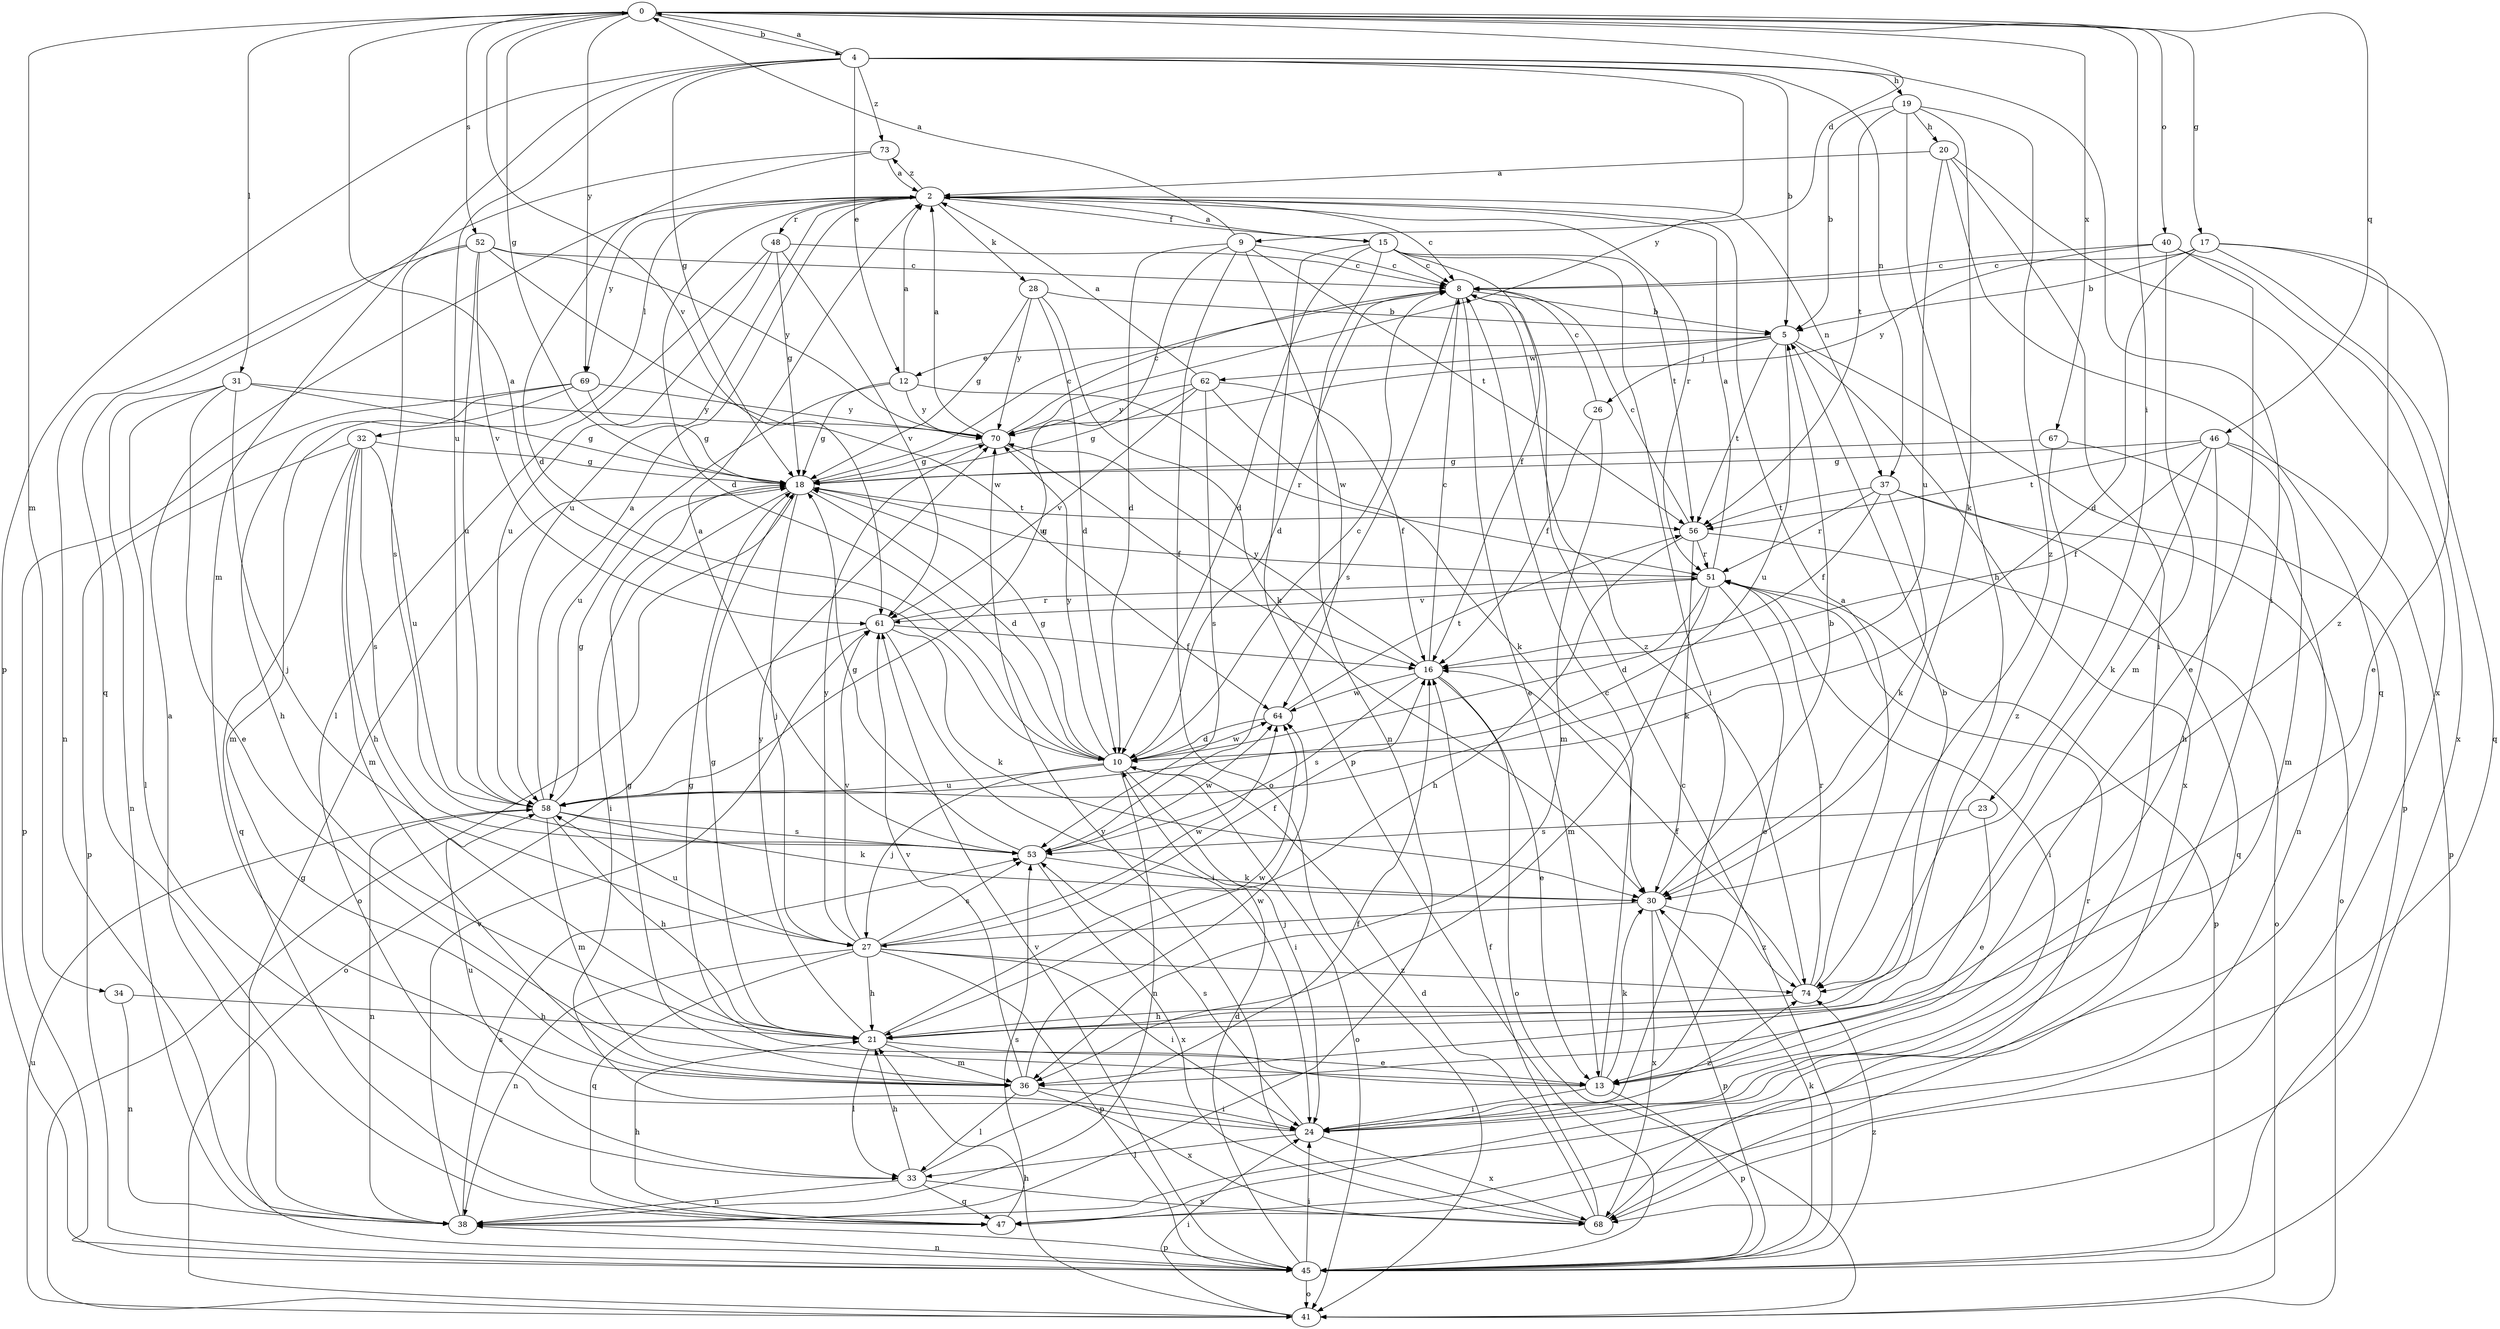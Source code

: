 strict digraph  {
0;
2;
4;
5;
8;
9;
10;
12;
13;
15;
16;
17;
18;
19;
20;
21;
23;
24;
26;
27;
28;
30;
31;
32;
33;
34;
36;
37;
38;
40;
41;
45;
46;
47;
48;
51;
52;
53;
56;
58;
61;
62;
64;
67;
68;
69;
70;
73;
74;
0 -> 4  [label=b];
0 -> 9  [label=d];
0 -> 17  [label=g];
0 -> 18  [label=g];
0 -> 23  [label=i];
0 -> 31  [label=l];
0 -> 34  [label=m];
0 -> 40  [label=o];
0 -> 46  [label=q];
0 -> 52  [label=s];
0 -> 61  [label=v];
0 -> 67  [label=x];
0 -> 69  [label=y];
2 -> 8  [label=c];
2 -> 10  [label=d];
2 -> 15  [label=f];
2 -> 28  [label=k];
2 -> 32  [label=l];
2 -> 37  [label=n];
2 -> 48  [label=r];
2 -> 51  [label=r];
2 -> 58  [label=u];
2 -> 69  [label=y];
2 -> 73  [label=z];
4 -> 0  [label=a];
4 -> 5  [label=b];
4 -> 12  [label=e];
4 -> 18  [label=g];
4 -> 19  [label=h];
4 -> 24  [label=i];
4 -> 36  [label=m];
4 -> 37  [label=n];
4 -> 45  [label=p];
4 -> 58  [label=u];
4 -> 70  [label=y];
4 -> 73  [label=z];
5 -> 12  [label=e];
5 -> 26  [label=j];
5 -> 45  [label=p];
5 -> 56  [label=t];
5 -> 58  [label=u];
5 -> 62  [label=w];
5 -> 68  [label=x];
8 -> 5  [label=b];
8 -> 10  [label=d];
8 -> 13  [label=e];
8 -> 53  [label=s];
8 -> 74  [label=z];
9 -> 0  [label=a];
9 -> 8  [label=c];
9 -> 10  [label=d];
9 -> 41  [label=o];
9 -> 56  [label=t];
9 -> 58  [label=u];
9 -> 64  [label=w];
10 -> 0  [label=a];
10 -> 8  [label=c];
10 -> 18  [label=g];
10 -> 24  [label=i];
10 -> 27  [label=j];
10 -> 38  [label=n];
10 -> 41  [label=o];
10 -> 58  [label=u];
10 -> 64  [label=w];
10 -> 70  [label=y];
12 -> 2  [label=a];
12 -> 18  [label=g];
12 -> 51  [label=r];
12 -> 58  [label=u];
12 -> 70  [label=y];
13 -> 8  [label=c];
13 -> 18  [label=g];
13 -> 24  [label=i];
13 -> 30  [label=k];
13 -> 45  [label=p];
15 -> 2  [label=a];
15 -> 8  [label=c];
15 -> 10  [label=d];
15 -> 16  [label=f];
15 -> 24  [label=i];
15 -> 38  [label=n];
15 -> 45  [label=p];
15 -> 56  [label=t];
16 -> 8  [label=c];
16 -> 13  [label=e];
16 -> 41  [label=o];
16 -> 53  [label=s];
16 -> 64  [label=w];
16 -> 70  [label=y];
17 -> 5  [label=b];
17 -> 8  [label=c];
17 -> 10  [label=d];
17 -> 13  [label=e];
17 -> 47  [label=q];
17 -> 74  [label=z];
18 -> 8  [label=c];
18 -> 10  [label=d];
18 -> 24  [label=i];
18 -> 27  [label=j];
18 -> 41  [label=o];
18 -> 56  [label=t];
19 -> 5  [label=b];
19 -> 20  [label=h];
19 -> 21  [label=h];
19 -> 30  [label=k];
19 -> 56  [label=t];
19 -> 74  [label=z];
20 -> 2  [label=a];
20 -> 24  [label=i];
20 -> 47  [label=q];
20 -> 58  [label=u];
20 -> 68  [label=x];
21 -> 5  [label=b];
21 -> 13  [label=e];
21 -> 18  [label=g];
21 -> 33  [label=l];
21 -> 36  [label=m];
21 -> 64  [label=w];
21 -> 70  [label=y];
23 -> 13  [label=e];
23 -> 53  [label=s];
24 -> 33  [label=l];
24 -> 53  [label=s];
24 -> 58  [label=u];
24 -> 68  [label=x];
24 -> 74  [label=z];
26 -> 8  [label=c];
26 -> 16  [label=f];
26 -> 36  [label=m];
27 -> 16  [label=f];
27 -> 21  [label=h];
27 -> 24  [label=i];
27 -> 38  [label=n];
27 -> 45  [label=p];
27 -> 47  [label=q];
27 -> 53  [label=s];
27 -> 58  [label=u];
27 -> 61  [label=v];
27 -> 64  [label=w];
27 -> 70  [label=y];
27 -> 74  [label=z];
28 -> 5  [label=b];
28 -> 10  [label=d];
28 -> 18  [label=g];
28 -> 30  [label=k];
28 -> 70  [label=y];
30 -> 5  [label=b];
30 -> 27  [label=j];
30 -> 45  [label=p];
30 -> 68  [label=x];
30 -> 74  [label=z];
31 -> 13  [label=e];
31 -> 18  [label=g];
31 -> 27  [label=j];
31 -> 33  [label=l];
31 -> 38  [label=n];
31 -> 70  [label=y];
32 -> 18  [label=g];
32 -> 21  [label=h];
32 -> 36  [label=m];
32 -> 45  [label=p];
32 -> 47  [label=q];
32 -> 53  [label=s];
32 -> 58  [label=u];
33 -> 16  [label=f];
33 -> 21  [label=h];
33 -> 38  [label=n];
33 -> 47  [label=q];
33 -> 68  [label=x];
34 -> 21  [label=h];
34 -> 38  [label=n];
36 -> 18  [label=g];
36 -> 24  [label=i];
36 -> 33  [label=l];
36 -> 61  [label=v];
36 -> 64  [label=w];
36 -> 68  [label=x];
37 -> 16  [label=f];
37 -> 30  [label=k];
37 -> 41  [label=o];
37 -> 47  [label=q];
37 -> 51  [label=r];
37 -> 56  [label=t];
38 -> 2  [label=a];
38 -> 45  [label=p];
38 -> 53  [label=s];
38 -> 61  [label=v];
40 -> 8  [label=c];
40 -> 13  [label=e];
40 -> 36  [label=m];
40 -> 68  [label=x];
40 -> 70  [label=y];
41 -> 21  [label=h];
41 -> 24  [label=i];
41 -> 58  [label=u];
45 -> 8  [label=c];
45 -> 10  [label=d];
45 -> 18  [label=g];
45 -> 24  [label=i];
45 -> 30  [label=k];
45 -> 38  [label=n];
45 -> 41  [label=o];
45 -> 61  [label=v];
45 -> 74  [label=z];
46 -> 16  [label=f];
46 -> 18  [label=g];
46 -> 21  [label=h];
46 -> 30  [label=k];
46 -> 36  [label=m];
46 -> 45  [label=p];
46 -> 56  [label=t];
47 -> 21  [label=h];
47 -> 53  [label=s];
48 -> 8  [label=c];
48 -> 18  [label=g];
48 -> 33  [label=l];
48 -> 58  [label=u];
48 -> 61  [label=v];
51 -> 2  [label=a];
51 -> 10  [label=d];
51 -> 13  [label=e];
51 -> 18  [label=g];
51 -> 24  [label=i];
51 -> 36  [label=m];
51 -> 45  [label=p];
51 -> 61  [label=v];
52 -> 8  [label=c];
52 -> 38  [label=n];
52 -> 53  [label=s];
52 -> 58  [label=u];
52 -> 61  [label=v];
52 -> 64  [label=w];
52 -> 70  [label=y];
53 -> 2  [label=a];
53 -> 18  [label=g];
53 -> 30  [label=k];
53 -> 64  [label=w];
53 -> 68  [label=x];
56 -> 8  [label=c];
56 -> 21  [label=h];
56 -> 30  [label=k];
56 -> 41  [label=o];
56 -> 51  [label=r];
58 -> 2  [label=a];
58 -> 18  [label=g];
58 -> 21  [label=h];
58 -> 30  [label=k];
58 -> 36  [label=m];
58 -> 38  [label=n];
58 -> 53  [label=s];
61 -> 16  [label=f];
61 -> 24  [label=i];
61 -> 30  [label=k];
61 -> 41  [label=o];
61 -> 51  [label=r];
62 -> 2  [label=a];
62 -> 16  [label=f];
62 -> 18  [label=g];
62 -> 30  [label=k];
62 -> 53  [label=s];
62 -> 61  [label=v];
62 -> 70  [label=y];
64 -> 10  [label=d];
64 -> 56  [label=t];
67 -> 18  [label=g];
67 -> 38  [label=n];
67 -> 74  [label=z];
68 -> 10  [label=d];
68 -> 16  [label=f];
68 -> 51  [label=r];
68 -> 70  [label=y];
69 -> 18  [label=g];
69 -> 21  [label=h];
69 -> 36  [label=m];
69 -> 45  [label=p];
69 -> 70  [label=y];
70 -> 2  [label=a];
70 -> 8  [label=c];
70 -> 16  [label=f];
70 -> 18  [label=g];
73 -> 2  [label=a];
73 -> 10  [label=d];
73 -> 47  [label=q];
74 -> 2  [label=a];
74 -> 16  [label=f];
74 -> 21  [label=h];
74 -> 51  [label=r];
}
